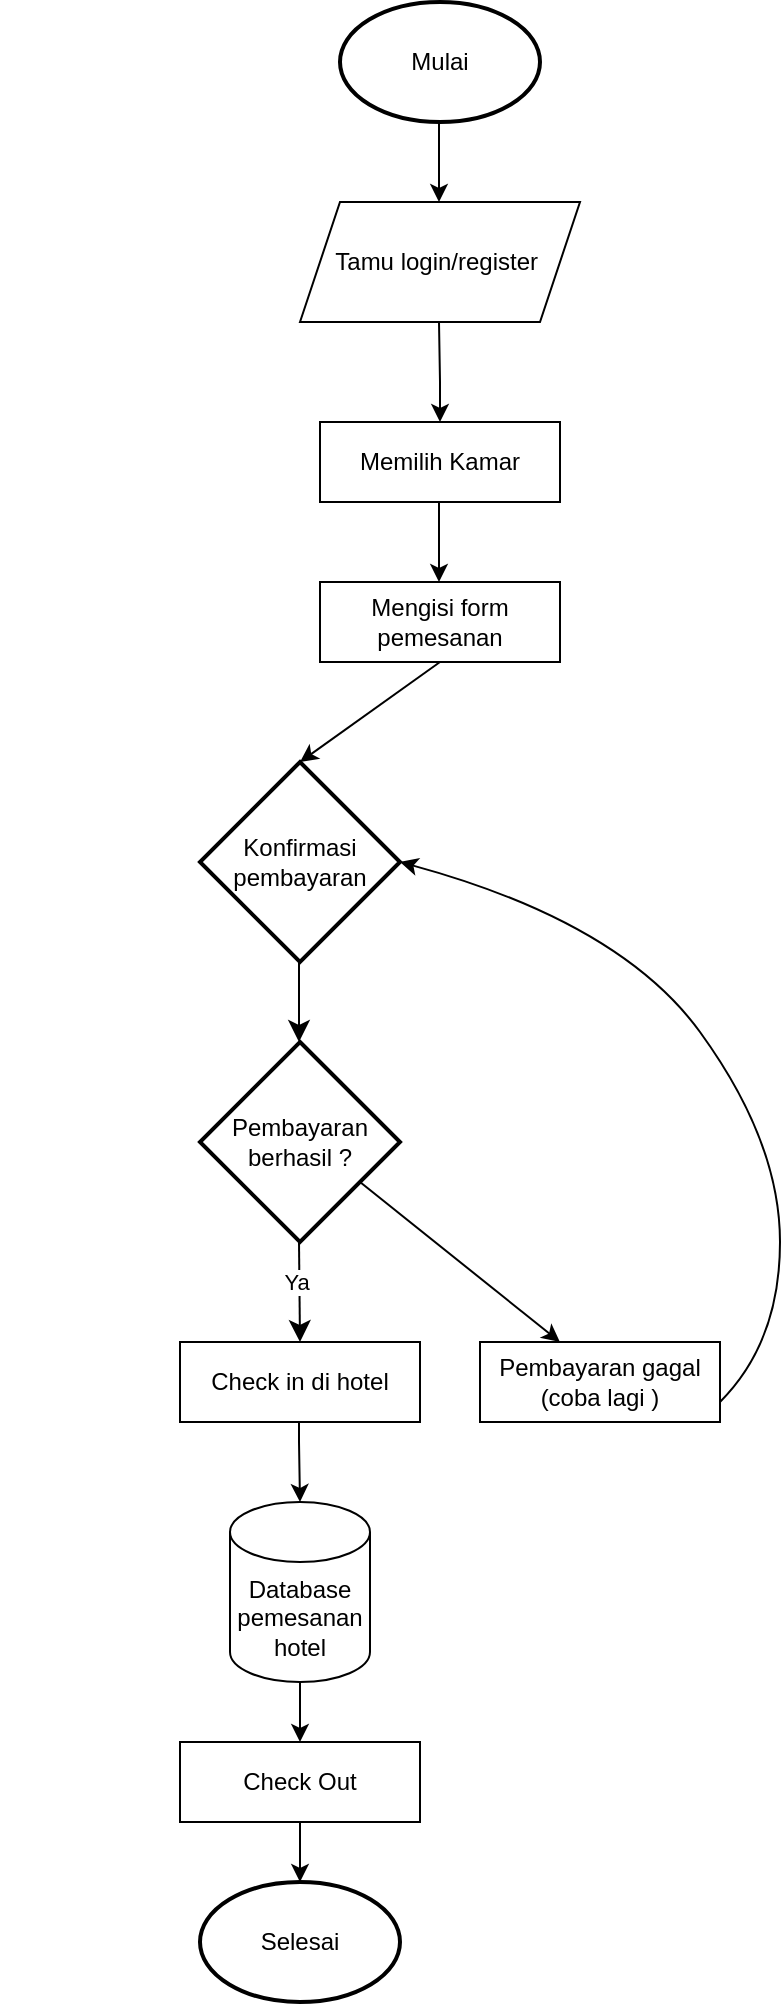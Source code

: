 <mxfile version="24.7.16">
  <diagram name="Page-1" id="pOYpNUhFS8leBb_6cBbD">
    <mxGraphModel dx="733" dy="398" grid="1" gridSize="10" guides="1" tooltips="1" connect="1" arrows="1" fold="1" page="1" pageScale="1" pageWidth="850" pageHeight="1100" math="0" shadow="0">
      <root>
        <mxCell id="0" />
        <mxCell id="1" parent="0" />
        <mxCell id="Bvs0Hx2VdlYks7QFSsvn-2" value="" style="endArrow=classic;html=1;rounded=0;" edge="1" parent="1">
          <mxGeometry width="50" height="50" relative="1" as="geometry">
            <mxPoint x="399.5" y="100" as="sourcePoint" />
            <mxPoint x="399.5" y="160" as="targetPoint" />
            <Array as="points">
              <mxPoint x="399.5" y="90" />
            </Array>
          </mxGeometry>
        </mxCell>
        <mxCell id="Bvs0Hx2VdlYks7QFSsvn-4" value="Mulai" style="strokeWidth=2;html=1;shape=mxgraph.flowchart.start_1;whiteSpace=wrap;" vertex="1" parent="1">
          <mxGeometry x="350" y="60" width="100" height="60" as="geometry" />
        </mxCell>
        <mxCell id="Bvs0Hx2VdlYks7QFSsvn-13" value="Tamu login/register&amp;nbsp;" style="shape=parallelogram;perimeter=parallelogramPerimeter;whiteSpace=wrap;html=1;fixedSize=1;" vertex="1" parent="1">
          <mxGeometry x="330" y="160" width="140" height="60" as="geometry" />
        </mxCell>
        <mxCell id="Bvs0Hx2VdlYks7QFSsvn-14" value="" style="endArrow=classic;html=1;rounded=0;" edge="1" parent="1">
          <mxGeometry width="50" height="50" relative="1" as="geometry">
            <mxPoint x="399.5" y="220" as="sourcePoint" />
            <mxPoint x="400" y="270" as="targetPoint" />
            <Array as="points">
              <mxPoint x="400" y="250" />
            </Array>
          </mxGeometry>
        </mxCell>
        <mxCell id="Bvs0Hx2VdlYks7QFSsvn-15" value="Memilih Kamar" style="rounded=0;whiteSpace=wrap;html=1;" vertex="1" parent="1">
          <mxGeometry x="340" y="270" width="120" height="40" as="geometry" />
        </mxCell>
        <mxCell id="Bvs0Hx2VdlYks7QFSsvn-19" value="" style="edgeStyle=segmentEdgeStyle;endArrow=classic;html=1;curved=0;rounded=0;endSize=8;startSize=8;" edge="1" parent="1">
          <mxGeometry width="50" height="50" relative="1" as="geometry">
            <mxPoint x="190" y="400" as="sourcePoint" />
            <mxPoint x="190" y="400" as="targetPoint" />
          </mxGeometry>
        </mxCell>
        <mxCell id="Bvs0Hx2VdlYks7QFSsvn-20" value="" style="endArrow=classic;html=1;rounded=0;" edge="1" parent="1">
          <mxGeometry width="50" height="50" relative="1" as="geometry">
            <mxPoint x="399.5" y="310" as="sourcePoint" />
            <mxPoint x="399.5" y="350" as="targetPoint" />
          </mxGeometry>
        </mxCell>
        <mxCell id="Bvs0Hx2VdlYks7QFSsvn-21" value="Mengisi form pemesanan" style="rounded=0;whiteSpace=wrap;html=1;" vertex="1" parent="1">
          <mxGeometry x="340" y="350" width="120" height="40" as="geometry" />
        </mxCell>
        <mxCell id="Bvs0Hx2VdlYks7QFSsvn-22" value="" style="endArrow=classic;html=1;rounded=0;" edge="1" parent="1">
          <mxGeometry width="50" height="50" relative="1" as="geometry">
            <mxPoint x="400" y="390" as="sourcePoint" />
            <mxPoint x="330" y="440" as="targetPoint" />
          </mxGeometry>
        </mxCell>
        <mxCell id="Bvs0Hx2VdlYks7QFSsvn-23" value="Konfirmasi pembayaran" style="strokeWidth=2;html=1;shape=mxgraph.flowchart.decision;whiteSpace=wrap;" vertex="1" parent="1">
          <mxGeometry x="280" y="440" width="100" height="100" as="geometry" />
        </mxCell>
        <mxCell id="Bvs0Hx2VdlYks7QFSsvn-24" value="" style="edgeStyle=segmentEdgeStyle;endArrow=classic;html=1;curved=0;rounded=0;endSize=8;startSize=8;" edge="1" parent="1">
          <mxGeometry width="50" height="50" relative="1" as="geometry">
            <mxPoint x="329.5" y="540" as="sourcePoint" />
            <mxPoint x="329.5" y="580" as="targetPoint" />
          </mxGeometry>
        </mxCell>
        <mxCell id="Bvs0Hx2VdlYks7QFSsvn-25" value="Pembayaran berhasil ?" style="strokeWidth=2;html=1;shape=mxgraph.flowchart.decision;whiteSpace=wrap;" vertex="1" parent="1">
          <mxGeometry x="280" y="580" width="100" height="100" as="geometry" />
        </mxCell>
        <mxCell id="Bvs0Hx2VdlYks7QFSsvn-26" value="" style="edgeStyle=segmentEdgeStyle;endArrow=classic;html=1;curved=0;rounded=0;endSize=8;startSize=8;" edge="1" parent="1">
          <mxGeometry width="50" height="50" relative="1" as="geometry">
            <mxPoint x="329.5" y="680" as="sourcePoint" />
            <mxPoint x="330" y="730" as="targetPoint" />
          </mxGeometry>
        </mxCell>
        <mxCell id="Bvs0Hx2VdlYks7QFSsvn-27" value="Ya" style="edgeLabel;html=1;align=center;verticalAlign=middle;resizable=0;points=[];" vertex="1" connectable="0" parent="Bvs0Hx2VdlYks7QFSsvn-26">
          <mxGeometry x="-0.2" y="-2" relative="1" as="geometry">
            <mxPoint as="offset" />
          </mxGeometry>
        </mxCell>
        <mxCell id="Bvs0Hx2VdlYks7QFSsvn-29" value="" style="endArrow=classic;html=1;rounded=0;entryX=0.333;entryY=0;entryDx=0;entryDy=0;entryPerimeter=0;" edge="1" parent="1" target="Bvs0Hx2VdlYks7QFSsvn-31">
          <mxGeometry width="50" height="50" relative="1" as="geometry">
            <mxPoint x="360" y="650" as="sourcePoint" />
            <mxPoint x="450" y="720" as="targetPoint" />
          </mxGeometry>
        </mxCell>
        <mxCell id="Bvs0Hx2VdlYks7QFSsvn-30" value="Check in di hotel" style="rounded=0;whiteSpace=wrap;html=1;" vertex="1" parent="1">
          <mxGeometry x="270" y="730" width="120" height="40" as="geometry" />
        </mxCell>
        <mxCell id="Bvs0Hx2VdlYks7QFSsvn-31" value="Pembayaran gagal (coba lagi )" style="rounded=0;whiteSpace=wrap;html=1;" vertex="1" parent="1">
          <mxGeometry x="420" y="730" width="120" height="40" as="geometry" />
        </mxCell>
        <mxCell id="Bvs0Hx2VdlYks7QFSsvn-33" value="" style="endArrow=classic;html=1;rounded=0;entryX=1;entryY=0.5;entryDx=0;entryDy=0;entryPerimeter=0;curved=1;" edge="1" parent="1" target="Bvs0Hx2VdlYks7QFSsvn-23">
          <mxGeometry width="50" height="50" relative="1" as="geometry">
            <mxPoint x="540" y="760" as="sourcePoint" />
            <mxPoint x="560" y="450" as="targetPoint" />
            <Array as="points">
              <mxPoint x="570" y="730" />
              <mxPoint x="570" y="630" />
              <mxPoint x="490" y="520" />
            </Array>
          </mxGeometry>
        </mxCell>
        <mxCell id="Bvs0Hx2VdlYks7QFSsvn-34" value="" style="endArrow=classic;html=1;rounded=0;" edge="1" parent="1">
          <mxGeometry width="50" height="50" relative="1" as="geometry">
            <mxPoint x="329.5" y="770" as="sourcePoint" />
            <mxPoint x="330" y="810" as="targetPoint" />
            <Array as="points">
              <mxPoint x="329.5" y="780" />
            </Array>
          </mxGeometry>
        </mxCell>
        <mxCell id="Bvs0Hx2VdlYks7QFSsvn-35" value="Database pemesanan hotel" style="shape=cylinder3;whiteSpace=wrap;html=1;boundedLbl=1;backgroundOutline=1;size=15;" vertex="1" parent="1">
          <mxGeometry x="295" y="810" width="70" height="90" as="geometry" />
        </mxCell>
        <mxCell id="Bvs0Hx2VdlYks7QFSsvn-36" value="" style="endArrow=classic;html=1;rounded=0;" edge="1" parent="1">
          <mxGeometry width="50" height="50" relative="1" as="geometry">
            <mxPoint x="330" y="900" as="sourcePoint" />
            <mxPoint x="330" y="930" as="targetPoint" />
          </mxGeometry>
        </mxCell>
        <mxCell id="Bvs0Hx2VdlYks7QFSsvn-37" value="Check Out" style="rounded=0;whiteSpace=wrap;html=1;" vertex="1" parent="1">
          <mxGeometry x="270" y="930" width="120" height="40" as="geometry" />
        </mxCell>
        <mxCell id="Bvs0Hx2VdlYks7QFSsvn-38" value="" style="endArrow=classic;html=1;rounded=0;exitX=0.5;exitY=1;exitDx=0;exitDy=0;" edge="1" parent="1" source="Bvs0Hx2VdlYks7QFSsvn-37">
          <mxGeometry width="50" height="50" relative="1" as="geometry">
            <mxPoint x="400" y="1050" as="sourcePoint" />
            <mxPoint x="330" y="1000" as="targetPoint" />
          </mxGeometry>
        </mxCell>
        <mxCell id="Bvs0Hx2VdlYks7QFSsvn-39" value="Selesai" style="strokeWidth=2;html=1;shape=mxgraph.flowchart.start_1;whiteSpace=wrap;" vertex="1" parent="1">
          <mxGeometry x="280" y="1000" width="100" height="60" as="geometry" />
        </mxCell>
      </root>
    </mxGraphModel>
  </diagram>
</mxfile>
